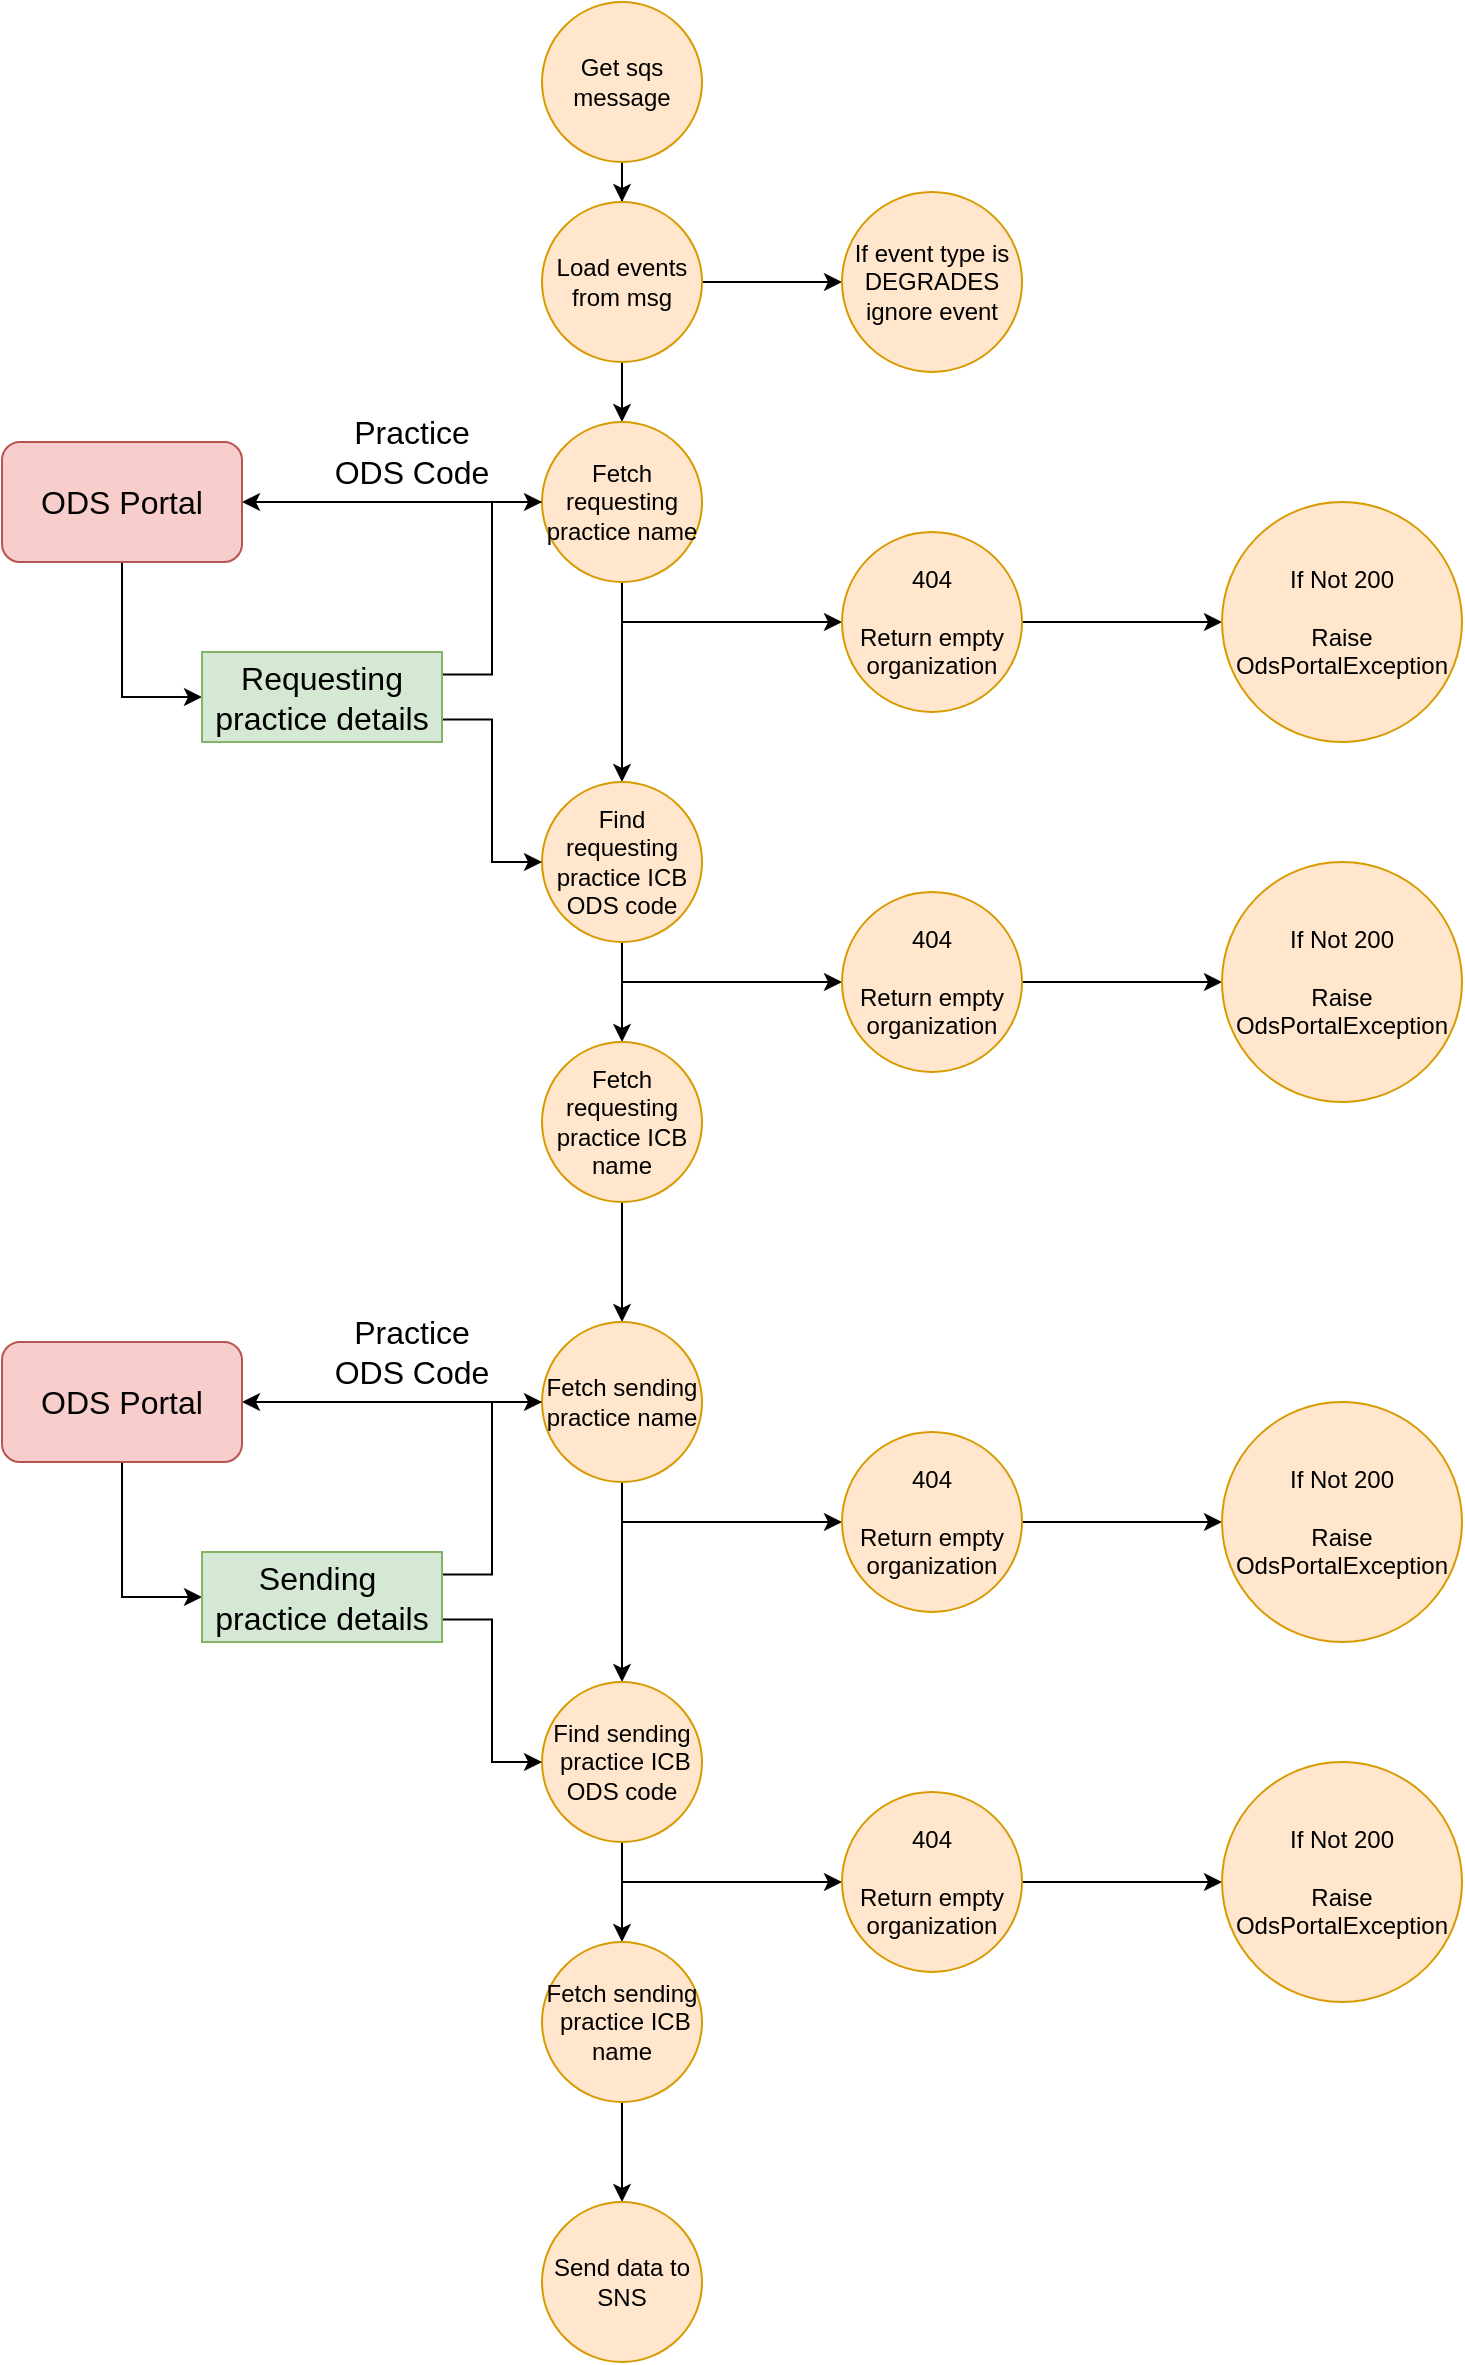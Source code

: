 <mxfile version="20.5.3" type="embed"><diagram name="Page-1" id="xlnLj7lO5dg2C1DiyNMG"><mxGraphModel dx="934" dy="735" grid="1" gridSize="10" guides="1" tooltips="1" connect="1" arrows="1" fold="1" page="1" pageScale="1" pageWidth="827" pageHeight="1169" math="0" shadow="0"><root><mxCell id="0"/><mxCell id="1" parent="0"/><mxCell id="iGZO0NLHsCkd_EmLi_Qx-4" value="" style="edgeStyle=orthogonalEdgeStyle;rounded=0;orthogonalLoop=1;jettySize=auto;html=1;" parent="1" source="iGZO0NLHsCkd_EmLi_Qx-1" target="iGZO0NLHsCkd_EmLi_Qx-3" edge="1"><mxGeometry relative="1" as="geometry"/></mxCell><mxCell id="iGZO0NLHsCkd_EmLi_Qx-1" value="Get sqs message" style="ellipse;whiteSpace=wrap;html=1;aspect=fixed;fillColor=#ffe6cc;strokeColor=#d79b00;" parent="1" vertex="1"><mxGeometry x="290" y="10" width="80" height="80" as="geometry"/></mxCell><mxCell id="iGZO0NLHsCkd_EmLi_Qx-8" style="edgeStyle=orthogonalEdgeStyle;rounded=0;orthogonalLoop=1;jettySize=auto;html=1;exitX=0.5;exitY=1;exitDx=0;exitDy=0;entryX=0.5;entryY=0;entryDx=0;entryDy=0;" parent="1" source="iGZO0NLHsCkd_EmLi_Qx-3" target="iGZO0NLHsCkd_EmLi_Qx-7" edge="1"><mxGeometry relative="1" as="geometry"/></mxCell><mxCell id="iGZO0NLHsCkd_EmLi_Qx-20" style="edgeStyle=orthogonalEdgeStyle;rounded=0;orthogonalLoop=1;jettySize=auto;html=1;exitX=1;exitY=0.5;exitDx=0;exitDy=0;entryX=0;entryY=0.5;entryDx=0;entryDy=0;fontSize=16;" parent="1" source="iGZO0NLHsCkd_EmLi_Qx-3" target="iGZO0NLHsCkd_EmLi_Qx-6" edge="1"><mxGeometry relative="1" as="geometry"/></mxCell><mxCell id="iGZO0NLHsCkd_EmLi_Qx-3" value="Load events from msg" style="ellipse;whiteSpace=wrap;html=1;aspect=fixed;fillColor=#ffe6cc;strokeColor=#d79b00;" parent="1" vertex="1"><mxGeometry x="290" y="110" width="80" height="80" as="geometry"/></mxCell><mxCell id="iGZO0NLHsCkd_EmLi_Qx-6" value="If event type is DEGRADES&lt;br&gt;ignore event" style="ellipse;whiteSpace=wrap;html=1;aspect=fixed;fillColor=#ffe6cc;strokeColor=#d79b00;" parent="1" vertex="1"><mxGeometry x="440" y="105" width="90" height="90" as="geometry"/></mxCell><mxCell id="iGZO0NLHsCkd_EmLi_Qx-13" style="edgeStyle=orthogonalEdgeStyle;rounded=0;orthogonalLoop=1;jettySize=auto;html=1;exitX=0.5;exitY=1;exitDx=0;exitDy=0;entryX=0.5;entryY=0;entryDx=0;entryDy=0;fontSize=16;" parent="1" source="iGZO0NLHsCkd_EmLi_Qx-7" target="iGZO0NLHsCkd_EmLi_Qx-12" edge="1"><mxGeometry relative="1" as="geometry"/></mxCell><mxCell id="iGZO0NLHsCkd_EmLi_Qx-17" style="edgeStyle=orthogonalEdgeStyle;rounded=0;orthogonalLoop=1;jettySize=auto;html=1;exitX=0.5;exitY=1;exitDx=0;exitDy=0;entryX=0;entryY=0.5;entryDx=0;entryDy=0;fontSize=16;" parent="1" source="iGZO0NLHsCkd_EmLi_Qx-7" target="iGZO0NLHsCkd_EmLi_Qx-15" edge="1"><mxGeometry relative="1" as="geometry"/></mxCell><mxCell id="iGZO0NLHsCkd_EmLi_Qx-29" style="edgeStyle=orthogonalEdgeStyle;rounded=0;orthogonalLoop=1;jettySize=auto;html=1;exitX=0;exitY=0.5;exitDx=0;exitDy=0;entryX=1;entryY=0.5;entryDx=0;entryDy=0;fontSize=16;" parent="1" source="iGZO0NLHsCkd_EmLi_Qx-7" target="iGZO0NLHsCkd_EmLi_Qx-9" edge="1"><mxGeometry relative="1" as="geometry"/></mxCell><mxCell id="iGZO0NLHsCkd_EmLi_Qx-7" value="Fetch requesting practice name" style="ellipse;whiteSpace=wrap;html=1;aspect=fixed;fillColor=#ffe6cc;strokeColor=#d79b00;" parent="1" vertex="1"><mxGeometry x="290" y="220" width="80" height="80" as="geometry"/></mxCell><mxCell id="iGZO0NLHsCkd_EmLi_Qx-33" style="edgeStyle=orthogonalEdgeStyle;rounded=0;orthogonalLoop=1;jettySize=auto;html=1;exitX=0.5;exitY=1;exitDx=0;exitDy=0;entryX=0;entryY=0.5;entryDx=0;entryDy=0;fontSize=16;" parent="1" source="iGZO0NLHsCkd_EmLi_Qx-9" target="iGZO0NLHsCkd_EmLi_Qx-32" edge="1"><mxGeometry relative="1" as="geometry"/></mxCell><mxCell id="iGZO0NLHsCkd_EmLi_Qx-9" value="&lt;font style=&quot;font-size: 16px;&quot;&gt;ODS Portal&lt;/font&gt;" style="rounded=1;whiteSpace=wrap;html=1;fillColor=#f8cecc;strokeColor=#b85450;" parent="1" vertex="1"><mxGeometry x="20" y="230" width="120" height="60" as="geometry"/></mxCell><mxCell id="iGZO0NLHsCkd_EmLi_Qx-11" value="Practice ODS Code" style="text;html=1;strokeColor=none;fillColor=none;align=center;verticalAlign=middle;whiteSpace=wrap;rounded=0;fontSize=16;" parent="1" vertex="1"><mxGeometry x="180" y="220" width="90" height="30" as="geometry"/></mxCell><mxCell id="iGZO0NLHsCkd_EmLi_Qx-39" style="edgeStyle=orthogonalEdgeStyle;rounded=0;orthogonalLoop=1;jettySize=auto;html=1;exitX=0.5;exitY=1;exitDx=0;exitDy=0;entryX=0.5;entryY=0;entryDx=0;entryDy=0;fontSize=16;" parent="1" source="iGZO0NLHsCkd_EmLi_Qx-12" target="iGZO0NLHsCkd_EmLi_Qx-38" edge="1"><mxGeometry relative="1" as="geometry"/></mxCell><mxCell id="iGZO0NLHsCkd_EmLi_Qx-44" style="edgeStyle=orthogonalEdgeStyle;rounded=0;orthogonalLoop=1;jettySize=auto;html=1;exitX=0.5;exitY=1;exitDx=0;exitDy=0;entryX=0;entryY=0.5;entryDx=0;entryDy=0;fontSize=16;" parent="1" source="iGZO0NLHsCkd_EmLi_Qx-12" target="iGZO0NLHsCkd_EmLi_Qx-41" edge="1"><mxGeometry relative="1" as="geometry"/></mxCell><mxCell id="iGZO0NLHsCkd_EmLi_Qx-12" value="Find requesting practice ICB ODS code" style="ellipse;whiteSpace=wrap;html=1;aspect=fixed;fillColor=#ffe6cc;strokeColor=#d79b00;" parent="1" vertex="1"><mxGeometry x="290" y="400" width="80" height="80" as="geometry"/></mxCell><mxCell id="iGZO0NLHsCkd_EmLi_Qx-19" style="edgeStyle=orthogonalEdgeStyle;rounded=0;orthogonalLoop=1;jettySize=auto;html=1;exitX=1;exitY=0.5;exitDx=0;exitDy=0;entryX=0;entryY=0.5;entryDx=0;entryDy=0;fontSize=16;" parent="1" source="iGZO0NLHsCkd_EmLi_Qx-15" target="iGZO0NLHsCkd_EmLi_Qx-18" edge="1"><mxGeometry relative="1" as="geometry"/></mxCell><mxCell id="iGZO0NLHsCkd_EmLi_Qx-15" value="404&lt;br&gt;&lt;br&gt;Return empty organization" style="ellipse;whiteSpace=wrap;html=1;aspect=fixed;fillColor=#ffe6cc;strokeColor=#d79b00;" parent="1" vertex="1"><mxGeometry x="440" y="275" width="90" height="90" as="geometry"/></mxCell><mxCell id="iGZO0NLHsCkd_EmLi_Qx-18" value="If Not 200&lt;br&gt;&lt;br&gt;Raise OdsPortalException" style="ellipse;whiteSpace=wrap;html=1;aspect=fixed;fillColor=#ffe6cc;strokeColor=#d79b00;" parent="1" vertex="1"><mxGeometry x="630" y="260" width="120" height="120" as="geometry"/></mxCell><mxCell id="iGZO0NLHsCkd_EmLi_Qx-36" style="edgeStyle=orthogonalEdgeStyle;rounded=0;orthogonalLoop=1;jettySize=auto;html=1;exitX=1;exitY=0.75;exitDx=0;exitDy=0;entryX=0;entryY=0.5;entryDx=0;entryDy=0;fontSize=16;" parent="1" source="iGZO0NLHsCkd_EmLi_Qx-32" target="iGZO0NLHsCkd_EmLi_Qx-12" edge="1"><mxGeometry relative="1" as="geometry"/></mxCell><mxCell id="iGZO0NLHsCkd_EmLi_Qx-37" style="edgeStyle=orthogonalEdgeStyle;rounded=0;orthogonalLoop=1;jettySize=auto;html=1;exitX=1;exitY=0.25;exitDx=0;exitDy=0;entryX=0;entryY=0.5;entryDx=0;entryDy=0;fontSize=16;" parent="1" source="iGZO0NLHsCkd_EmLi_Qx-32" target="iGZO0NLHsCkd_EmLi_Qx-7" edge="1"><mxGeometry relative="1" as="geometry"/></mxCell><mxCell id="iGZO0NLHsCkd_EmLi_Qx-32" value="Requesting practice details" style="rounded=0;whiteSpace=wrap;html=1;fontSize=16;fillColor=#d5e8d4;strokeColor=#82b366;" parent="1" vertex="1"><mxGeometry x="120" y="335" width="120" height="45" as="geometry"/></mxCell><mxCell id="iGZO0NLHsCkd_EmLi_Qx-66" style="edgeStyle=orthogonalEdgeStyle;rounded=0;orthogonalLoop=1;jettySize=auto;html=1;exitX=0.5;exitY=1;exitDx=0;exitDy=0;entryX=0.5;entryY=0;entryDx=0;entryDy=0;fontSize=16;" parent="1" source="iGZO0NLHsCkd_EmLi_Qx-38" target="iGZO0NLHsCkd_EmLi_Qx-49" edge="1"><mxGeometry relative="1" as="geometry"/></mxCell><mxCell id="iGZO0NLHsCkd_EmLi_Qx-38" value="Fetch requesting practice ICB name" style="ellipse;whiteSpace=wrap;html=1;aspect=fixed;fillColor=#ffe6cc;strokeColor=#d79b00;" parent="1" vertex="1"><mxGeometry x="290" y="530" width="80" height="80" as="geometry"/></mxCell><mxCell id="iGZO0NLHsCkd_EmLi_Qx-40" style="edgeStyle=orthogonalEdgeStyle;rounded=0;orthogonalLoop=1;jettySize=auto;html=1;exitX=1;exitY=0.5;exitDx=0;exitDy=0;entryX=0;entryY=0.5;entryDx=0;entryDy=0;fontSize=16;" parent="1" source="iGZO0NLHsCkd_EmLi_Qx-41" target="iGZO0NLHsCkd_EmLi_Qx-42" edge="1"><mxGeometry relative="1" as="geometry"/></mxCell><mxCell id="iGZO0NLHsCkd_EmLi_Qx-41" value="404&lt;br&gt;&lt;br&gt;Return empty organization" style="ellipse;whiteSpace=wrap;html=1;aspect=fixed;fillColor=#ffe6cc;strokeColor=#d79b00;" parent="1" vertex="1"><mxGeometry x="440" y="455" width="90" height="90" as="geometry"/></mxCell><mxCell id="iGZO0NLHsCkd_EmLi_Qx-42" value="If Not 200&lt;br&gt;&lt;br&gt;Raise OdsPortalException" style="ellipse;whiteSpace=wrap;html=1;aspect=fixed;fillColor=#ffe6cc;strokeColor=#d79b00;" parent="1" vertex="1"><mxGeometry x="630" y="440" width="120" height="120" as="geometry"/></mxCell><mxCell id="iGZO0NLHsCkd_EmLi_Qx-46" style="edgeStyle=orthogonalEdgeStyle;rounded=0;orthogonalLoop=1;jettySize=auto;html=1;exitX=0.5;exitY=1;exitDx=0;exitDy=0;entryX=0.5;entryY=0;entryDx=0;entryDy=0;fontSize=16;" parent="1" source="iGZO0NLHsCkd_EmLi_Qx-49" target="iGZO0NLHsCkd_EmLi_Qx-55" edge="1"><mxGeometry relative="1" as="geometry"/></mxCell><mxCell id="iGZO0NLHsCkd_EmLi_Qx-47" style="edgeStyle=orthogonalEdgeStyle;rounded=0;orthogonalLoop=1;jettySize=auto;html=1;exitX=0.5;exitY=1;exitDx=0;exitDy=0;entryX=0;entryY=0.5;entryDx=0;entryDy=0;fontSize=16;" parent="1" source="iGZO0NLHsCkd_EmLi_Qx-49" target="iGZO0NLHsCkd_EmLi_Qx-57" edge="1"><mxGeometry relative="1" as="geometry"/></mxCell><mxCell id="iGZO0NLHsCkd_EmLi_Qx-48" style="edgeStyle=orthogonalEdgeStyle;rounded=0;orthogonalLoop=1;jettySize=auto;html=1;exitX=0;exitY=0.5;exitDx=0;exitDy=0;entryX=1;entryY=0.5;entryDx=0;entryDy=0;fontSize=16;" parent="1" source="iGZO0NLHsCkd_EmLi_Qx-49" target="iGZO0NLHsCkd_EmLi_Qx-51" edge="1"><mxGeometry relative="1" as="geometry"/></mxCell><mxCell id="iGZO0NLHsCkd_EmLi_Qx-49" value="Fetch sending practice name" style="ellipse;whiteSpace=wrap;html=1;aspect=fixed;fillColor=#ffe6cc;strokeColor=#d79b00;" parent="1" vertex="1"><mxGeometry x="290" y="670" width="80" height="80" as="geometry"/></mxCell><mxCell id="iGZO0NLHsCkd_EmLi_Qx-50" style="edgeStyle=orthogonalEdgeStyle;rounded=0;orthogonalLoop=1;jettySize=auto;html=1;exitX=0.5;exitY=1;exitDx=0;exitDy=0;entryX=0;entryY=0.5;entryDx=0;entryDy=0;fontSize=16;" parent="1" source="iGZO0NLHsCkd_EmLi_Qx-51" target="iGZO0NLHsCkd_EmLi_Qx-61" edge="1"><mxGeometry relative="1" as="geometry"/></mxCell><mxCell id="iGZO0NLHsCkd_EmLi_Qx-51" value="&lt;font style=&quot;font-size: 16px;&quot;&gt;ODS Portal&lt;/font&gt;" style="rounded=1;whiteSpace=wrap;html=1;fillColor=#f8cecc;strokeColor=#b85450;" parent="1" vertex="1"><mxGeometry x="20" y="680" width="120" height="60" as="geometry"/></mxCell><mxCell id="iGZO0NLHsCkd_EmLi_Qx-52" value="Practice ODS Code" style="text;html=1;strokeColor=none;fillColor=none;align=center;verticalAlign=middle;whiteSpace=wrap;rounded=0;fontSize=16;" parent="1" vertex="1"><mxGeometry x="180" y="670" width="90" height="30" as="geometry"/></mxCell><mxCell id="iGZO0NLHsCkd_EmLi_Qx-53" style="edgeStyle=orthogonalEdgeStyle;rounded=0;orthogonalLoop=1;jettySize=auto;html=1;exitX=0.5;exitY=1;exitDx=0;exitDy=0;entryX=0.5;entryY=0;entryDx=0;entryDy=0;fontSize=16;" parent="1" source="iGZO0NLHsCkd_EmLi_Qx-55" target="iGZO0NLHsCkd_EmLi_Qx-62" edge="1"><mxGeometry relative="1" as="geometry"/></mxCell><mxCell id="iGZO0NLHsCkd_EmLi_Qx-54" style="edgeStyle=orthogonalEdgeStyle;rounded=0;orthogonalLoop=1;jettySize=auto;html=1;exitX=0.5;exitY=1;exitDx=0;exitDy=0;entryX=0;entryY=0.5;entryDx=0;entryDy=0;fontSize=16;" parent="1" source="iGZO0NLHsCkd_EmLi_Qx-55" target="iGZO0NLHsCkd_EmLi_Qx-64" edge="1"><mxGeometry relative="1" as="geometry"/></mxCell><mxCell id="iGZO0NLHsCkd_EmLi_Qx-55" value="Find sending&lt;br&gt;&amp;nbsp;practice ICB ODS code" style="ellipse;whiteSpace=wrap;html=1;aspect=fixed;fillColor=#ffe6cc;strokeColor=#d79b00;" parent="1" vertex="1"><mxGeometry x="290" y="850" width="80" height="80" as="geometry"/></mxCell><mxCell id="iGZO0NLHsCkd_EmLi_Qx-56" style="edgeStyle=orthogonalEdgeStyle;rounded=0;orthogonalLoop=1;jettySize=auto;html=1;exitX=1;exitY=0.5;exitDx=0;exitDy=0;entryX=0;entryY=0.5;entryDx=0;entryDy=0;fontSize=16;" parent="1" source="iGZO0NLHsCkd_EmLi_Qx-57" target="iGZO0NLHsCkd_EmLi_Qx-58" edge="1"><mxGeometry relative="1" as="geometry"/></mxCell><mxCell id="iGZO0NLHsCkd_EmLi_Qx-57" value="404&lt;br&gt;&lt;br&gt;Return empty organization" style="ellipse;whiteSpace=wrap;html=1;aspect=fixed;fillColor=#ffe6cc;strokeColor=#d79b00;" parent="1" vertex="1"><mxGeometry x="440" y="725" width="90" height="90" as="geometry"/></mxCell><mxCell id="iGZO0NLHsCkd_EmLi_Qx-58" value="If Not 200&lt;br&gt;&lt;br&gt;Raise OdsPortalException" style="ellipse;whiteSpace=wrap;html=1;aspect=fixed;fillColor=#ffe6cc;strokeColor=#d79b00;" parent="1" vertex="1"><mxGeometry x="630" y="710" width="120" height="120" as="geometry"/></mxCell><mxCell id="iGZO0NLHsCkd_EmLi_Qx-59" style="edgeStyle=orthogonalEdgeStyle;rounded=0;orthogonalLoop=1;jettySize=auto;html=1;exitX=1;exitY=0.75;exitDx=0;exitDy=0;entryX=0;entryY=0.5;entryDx=0;entryDy=0;fontSize=16;" parent="1" source="iGZO0NLHsCkd_EmLi_Qx-61" target="iGZO0NLHsCkd_EmLi_Qx-55" edge="1"><mxGeometry relative="1" as="geometry"/></mxCell><mxCell id="iGZO0NLHsCkd_EmLi_Qx-60" style="edgeStyle=orthogonalEdgeStyle;rounded=0;orthogonalLoop=1;jettySize=auto;html=1;exitX=1;exitY=0.25;exitDx=0;exitDy=0;entryX=0;entryY=0.5;entryDx=0;entryDy=0;fontSize=16;" parent="1" source="iGZO0NLHsCkd_EmLi_Qx-61" target="iGZO0NLHsCkd_EmLi_Qx-49" edge="1"><mxGeometry relative="1" as="geometry"/></mxCell><mxCell id="iGZO0NLHsCkd_EmLi_Qx-61" value="Sending&amp;nbsp;&lt;br&gt;practice details" style="rounded=0;whiteSpace=wrap;html=1;fontSize=16;fillColor=#d5e8d4;strokeColor=#82b366;" parent="1" vertex="1"><mxGeometry x="120" y="785" width="120" height="45" as="geometry"/></mxCell><mxCell id="iGZO0NLHsCkd_EmLi_Qx-68" style="edgeStyle=orthogonalEdgeStyle;rounded=0;orthogonalLoop=1;jettySize=auto;html=1;exitX=0.5;exitY=1;exitDx=0;exitDy=0;entryX=0.5;entryY=0;entryDx=0;entryDy=0;fontSize=16;" parent="1" source="iGZO0NLHsCkd_EmLi_Qx-62" target="iGZO0NLHsCkd_EmLi_Qx-67" edge="1"><mxGeometry relative="1" as="geometry"/></mxCell><mxCell id="iGZO0NLHsCkd_EmLi_Qx-62" value="Fetch sending&lt;br&gt;&amp;nbsp;practice ICB name" style="ellipse;whiteSpace=wrap;html=1;aspect=fixed;fillColor=#ffe6cc;strokeColor=#d79b00;" parent="1" vertex="1"><mxGeometry x="290" y="980" width="80" height="80" as="geometry"/></mxCell><mxCell id="iGZO0NLHsCkd_EmLi_Qx-63" style="edgeStyle=orthogonalEdgeStyle;rounded=0;orthogonalLoop=1;jettySize=auto;html=1;exitX=1;exitY=0.5;exitDx=0;exitDy=0;entryX=0;entryY=0.5;entryDx=0;entryDy=0;fontSize=16;" parent="1" source="iGZO0NLHsCkd_EmLi_Qx-64" target="iGZO0NLHsCkd_EmLi_Qx-65" edge="1"><mxGeometry relative="1" as="geometry"/></mxCell><mxCell id="iGZO0NLHsCkd_EmLi_Qx-64" value="404&lt;br&gt;&lt;br&gt;Return empty organization" style="ellipse;whiteSpace=wrap;html=1;aspect=fixed;fillColor=#ffe6cc;strokeColor=#d79b00;" parent="1" vertex="1"><mxGeometry x="440" y="905" width="90" height="90" as="geometry"/></mxCell><mxCell id="iGZO0NLHsCkd_EmLi_Qx-65" value="If Not 200&lt;br&gt;&lt;br&gt;Raise OdsPortalException" style="ellipse;whiteSpace=wrap;html=1;aspect=fixed;fillColor=#ffe6cc;strokeColor=#d79b00;" parent="1" vertex="1"><mxGeometry x="630" y="890" width="120" height="120" as="geometry"/></mxCell><mxCell id="iGZO0NLHsCkd_EmLi_Qx-67" value="Send data to SNS" style="ellipse;whiteSpace=wrap;html=1;aspect=fixed;fillColor=#ffe6cc;strokeColor=#d79b00;" parent="1" vertex="1"><mxGeometry x="290" y="1110" width="80" height="80" as="geometry"/></mxCell></root></mxGraphModel></diagram></mxfile>